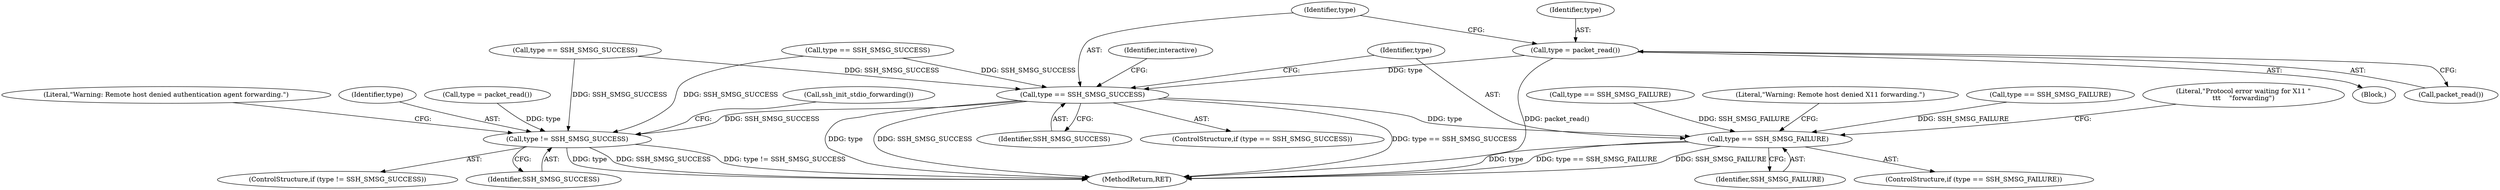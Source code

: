 digraph "0_mindrot_ed4ce82dbfa8a3a3c8ea6fa0db113c71e234416c_1@API" {
"1000331" [label="(Call,type = packet_read())"];
"1000335" [label="(Call,type == SSH_SMSG_SUCCESS)"];
"1000344" [label="(Call,type == SSH_SMSG_FAILURE)"];
"1000376" [label="(Call,type != SSH_SMSG_SUCCESS)"];
"1000335" [label="(Call,type == SSH_SMSG_SUCCESS)"];
"1000333" [label="(Call,packet_read())"];
"1000380" [label="(Literal,\"Warning: Remote host denied authentication agent forwarding.\")"];
"1000472" [label="(MethodReturn,RET)"];
"1000375" [label="(ControlStructure,if (type != SSH_SMSG_SUCCESS))"];
"1000376" [label="(Call,type != SSH_SMSG_SUCCESS)"];
"1000337" [label="(Identifier,SSH_SMSG_SUCCESS)"];
"1000377" [label="(Identifier,type)"];
"1000332" [label="(Identifier,type)"];
"1000343" [label="(ControlStructure,if (type == SSH_SMSG_FAILURE))"];
"1000371" [label="(Call,type = packet_read())"];
"1000260" [label="(Call,type == SSH_SMSG_SUCCESS)"];
"1000346" [label="(Identifier,SSH_SMSG_FAILURE)"];
"1000381" [label="(Call,ssh_init_stdio_forwarding())"];
"1000336" [label="(Identifier,type)"];
"1000331" [label="(Call,type = packet_read())"];
"1000353" [label="(Literal,\"Protocol error waiting for X11 \"\n\t\t\t    \"forwarding\")"];
"1000378" [label="(Identifier,SSH_SMSG_SUCCESS)"];
"1000175" [label="(Call,type == SSH_SMSG_SUCCESS)"];
"1000344" [label="(Call,type == SSH_SMSG_FAILURE)"];
"1000184" [label="(Call,type == SSH_SMSG_FAILURE)"];
"1000340" [label="(Identifier,interactive)"];
"1000345" [label="(Identifier,type)"];
"1000320" [label="(Block,)"];
"1000349" [label="(Literal,\"Warning: Remote host denied X11 forwarding.\")"];
"1000272" [label="(Call,type == SSH_SMSG_FAILURE)"];
"1000334" [label="(ControlStructure,if (type == SSH_SMSG_SUCCESS))"];
"1000331" -> "1000320"  [label="AST: "];
"1000331" -> "1000333"  [label="CFG: "];
"1000332" -> "1000331"  [label="AST: "];
"1000333" -> "1000331"  [label="AST: "];
"1000336" -> "1000331"  [label="CFG: "];
"1000331" -> "1000472"  [label="DDG: packet_read()"];
"1000331" -> "1000335"  [label="DDG: type"];
"1000335" -> "1000334"  [label="AST: "];
"1000335" -> "1000337"  [label="CFG: "];
"1000336" -> "1000335"  [label="AST: "];
"1000337" -> "1000335"  [label="AST: "];
"1000340" -> "1000335"  [label="CFG: "];
"1000345" -> "1000335"  [label="CFG: "];
"1000335" -> "1000472"  [label="DDG: type"];
"1000335" -> "1000472"  [label="DDG: SSH_SMSG_SUCCESS"];
"1000335" -> "1000472"  [label="DDG: type == SSH_SMSG_SUCCESS"];
"1000260" -> "1000335"  [label="DDG: SSH_SMSG_SUCCESS"];
"1000175" -> "1000335"  [label="DDG: SSH_SMSG_SUCCESS"];
"1000335" -> "1000344"  [label="DDG: type"];
"1000335" -> "1000376"  [label="DDG: SSH_SMSG_SUCCESS"];
"1000344" -> "1000343"  [label="AST: "];
"1000344" -> "1000346"  [label="CFG: "];
"1000345" -> "1000344"  [label="AST: "];
"1000346" -> "1000344"  [label="AST: "];
"1000349" -> "1000344"  [label="CFG: "];
"1000353" -> "1000344"  [label="CFG: "];
"1000344" -> "1000472"  [label="DDG: type == SSH_SMSG_FAILURE"];
"1000344" -> "1000472"  [label="DDG: SSH_SMSG_FAILURE"];
"1000344" -> "1000472"  [label="DDG: type"];
"1000184" -> "1000344"  [label="DDG: SSH_SMSG_FAILURE"];
"1000272" -> "1000344"  [label="DDG: SSH_SMSG_FAILURE"];
"1000376" -> "1000375"  [label="AST: "];
"1000376" -> "1000378"  [label="CFG: "];
"1000377" -> "1000376"  [label="AST: "];
"1000378" -> "1000376"  [label="AST: "];
"1000380" -> "1000376"  [label="CFG: "];
"1000381" -> "1000376"  [label="CFG: "];
"1000376" -> "1000472"  [label="DDG: type != SSH_SMSG_SUCCESS"];
"1000376" -> "1000472"  [label="DDG: type"];
"1000376" -> "1000472"  [label="DDG: SSH_SMSG_SUCCESS"];
"1000371" -> "1000376"  [label="DDG: type"];
"1000260" -> "1000376"  [label="DDG: SSH_SMSG_SUCCESS"];
"1000175" -> "1000376"  [label="DDG: SSH_SMSG_SUCCESS"];
}
